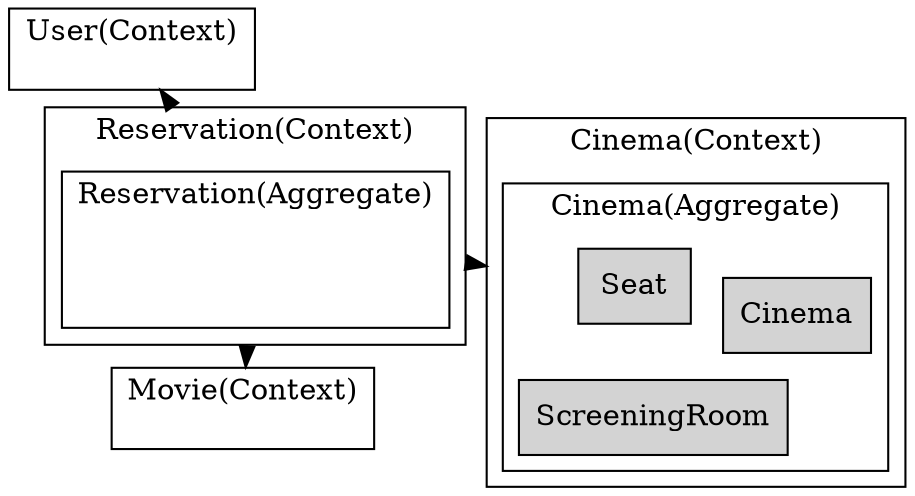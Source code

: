 digraph TicketBooking2 {
  component=true;layout=fdp;
  node [shape=box style=filled];
  cluster_reservation -> cluster_cinema;
  cluster_reservation -> cluster_movie;
  cluster_reservation -> cluster_user;

  subgraph cluster_cinema {
    label="Cinema(Context)";

    subgraph cluster_aggregate_cinema {
      label="Cinema(Aggregate)";
      entity_Cinema [label="Cinema"];
      entity_ScreeningRoom [label="ScreeningRoom"];
      entity_Seat [label="Seat"];
    }
  }

  subgraph cluster_movie {
    label="Movie(Context)";
  }

  subgraph cluster_reservation {
    label="Reservation(Context)";

    subgraph cluster_aggregate_reservation {
      label="Reservation(Aggregate)";
    }
  }

  subgraph cluster_user {
    label="User(Context)";
  }
}